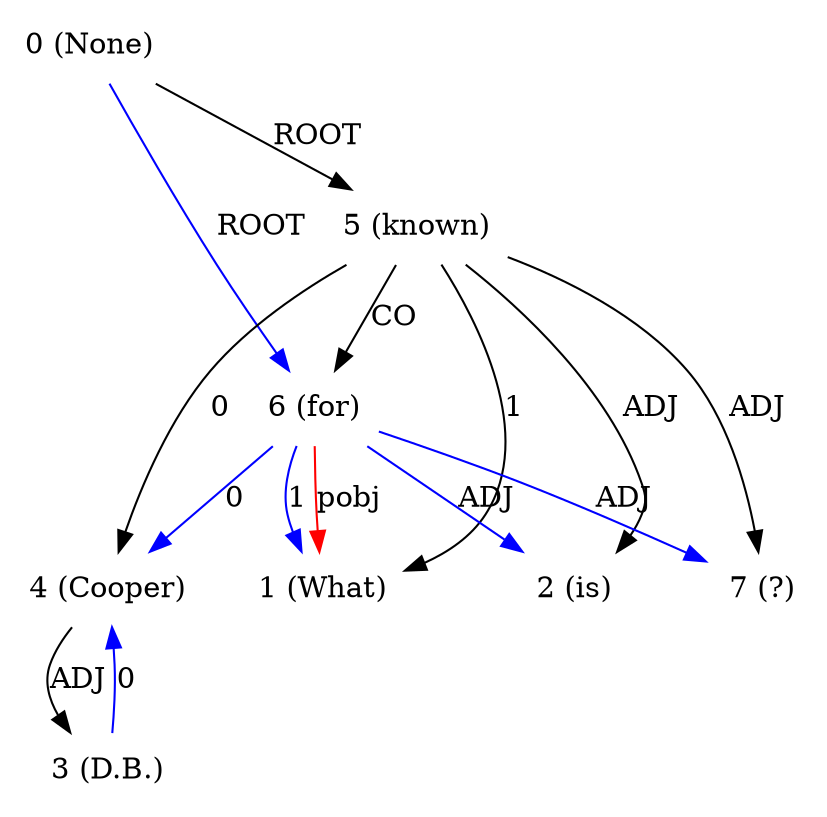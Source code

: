 digraph G{
edge [dir=forward]
node [shape=plaintext]

0 [label="0 (None)"]
0 -> 5 [label="ROOT"]
0 -> 6 [label="ROOT", color="blue"]
1 [label="1 (What)"]
6 -> 1 [label="pobj", color="red"]
2 [label="2 (is)"]
3 [label="3 (D.B.)"]
3 -> 4 [label="0", color="blue"]
4 [label="4 (Cooper)"]
4 -> 3 [label="ADJ"]
5 [label="5 (known)"]
5 -> 1 [label="1"]
5 -> 4 [label="0"]
5 -> 6 [label="CO"]
5 -> 2 [label="ADJ"]
5 -> 7 [label="ADJ"]
6 [label="6 (for)"]
6 -> 1 [label="1", color="blue"]
6 -> 4 [label="0", color="blue"]
6 -> 7 [label="ADJ", color="blue"]
6 -> 2 [label="ADJ", color="blue"]
7 [label="7 (?)"]
}
